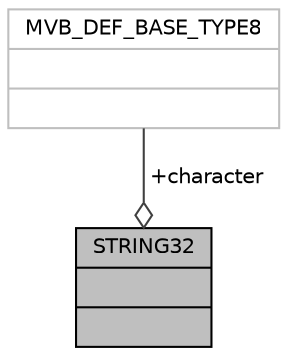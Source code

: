 digraph "STRING32"
{
  edge [fontname="Helvetica",fontsize="10",labelfontname="Helvetica",labelfontsize="10"];
  node [fontname="Helvetica",fontsize="10",shape=record];
  Node1 [label="{STRING32\n||}",height=0.2,width=0.4,color="black", fillcolor="grey75", style="filled" fontcolor="black"];
  Node2 -> Node1 [color="grey25",fontsize="10",style="solid",label=" +character" ,arrowhead="odiamond",fontname="Helvetica"];
  Node2 [label="{MVB_DEF_BASE_TYPE8\n||}",height=0.2,width=0.4,color="grey75", fillcolor="white", style="filled"];
}
